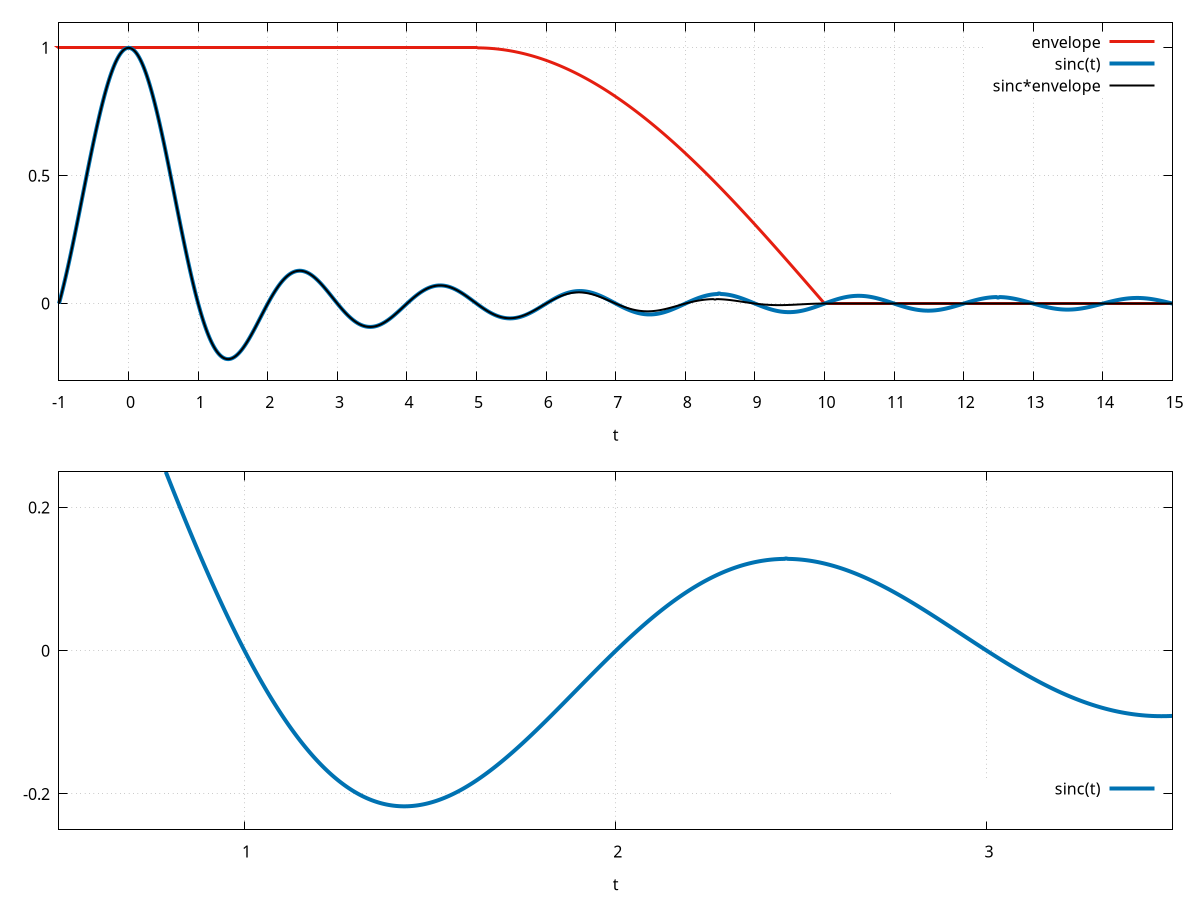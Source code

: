 set term pngcairo
set output "sinc_envelope.png"

set grid
set samples 1000
set xtics 1
sinc(x) = (x!=0)?(sin(pi*x)/(pi*x)):1

envelope(x,max)=(x<max/2.0)?(1.0):(x>max)?0:(cos(pi*(x/max-0.5)))


set multiplot layout 2,1

set xlabel "t"
set ytics 0.5
plot[-1:15][-0.3:1.1] \
	envelope(x,10) lw 3 lt 7 title "envelope" ,\
	sinc(x)                lw 4 lt 6 title "sinc(t)",\
	sinc(x)*envelope(x,10) lw 2 lt 3 lc black title "sinc*envelope"

set ytics 0.2
set key bottom right
plot[0.5:3.5][-0.25:0.25] \
	"points.dat" using 1:2 w p lt 7 pt 7 ps 2 notitle "sampling points", \
	sinc(x)                     lw 4 lt 6            title "sinc(t)",              \
	"compare.dat" using 1:3 w l lw 3 lc black dt '-' title "optimized approximation"

unset multiplot